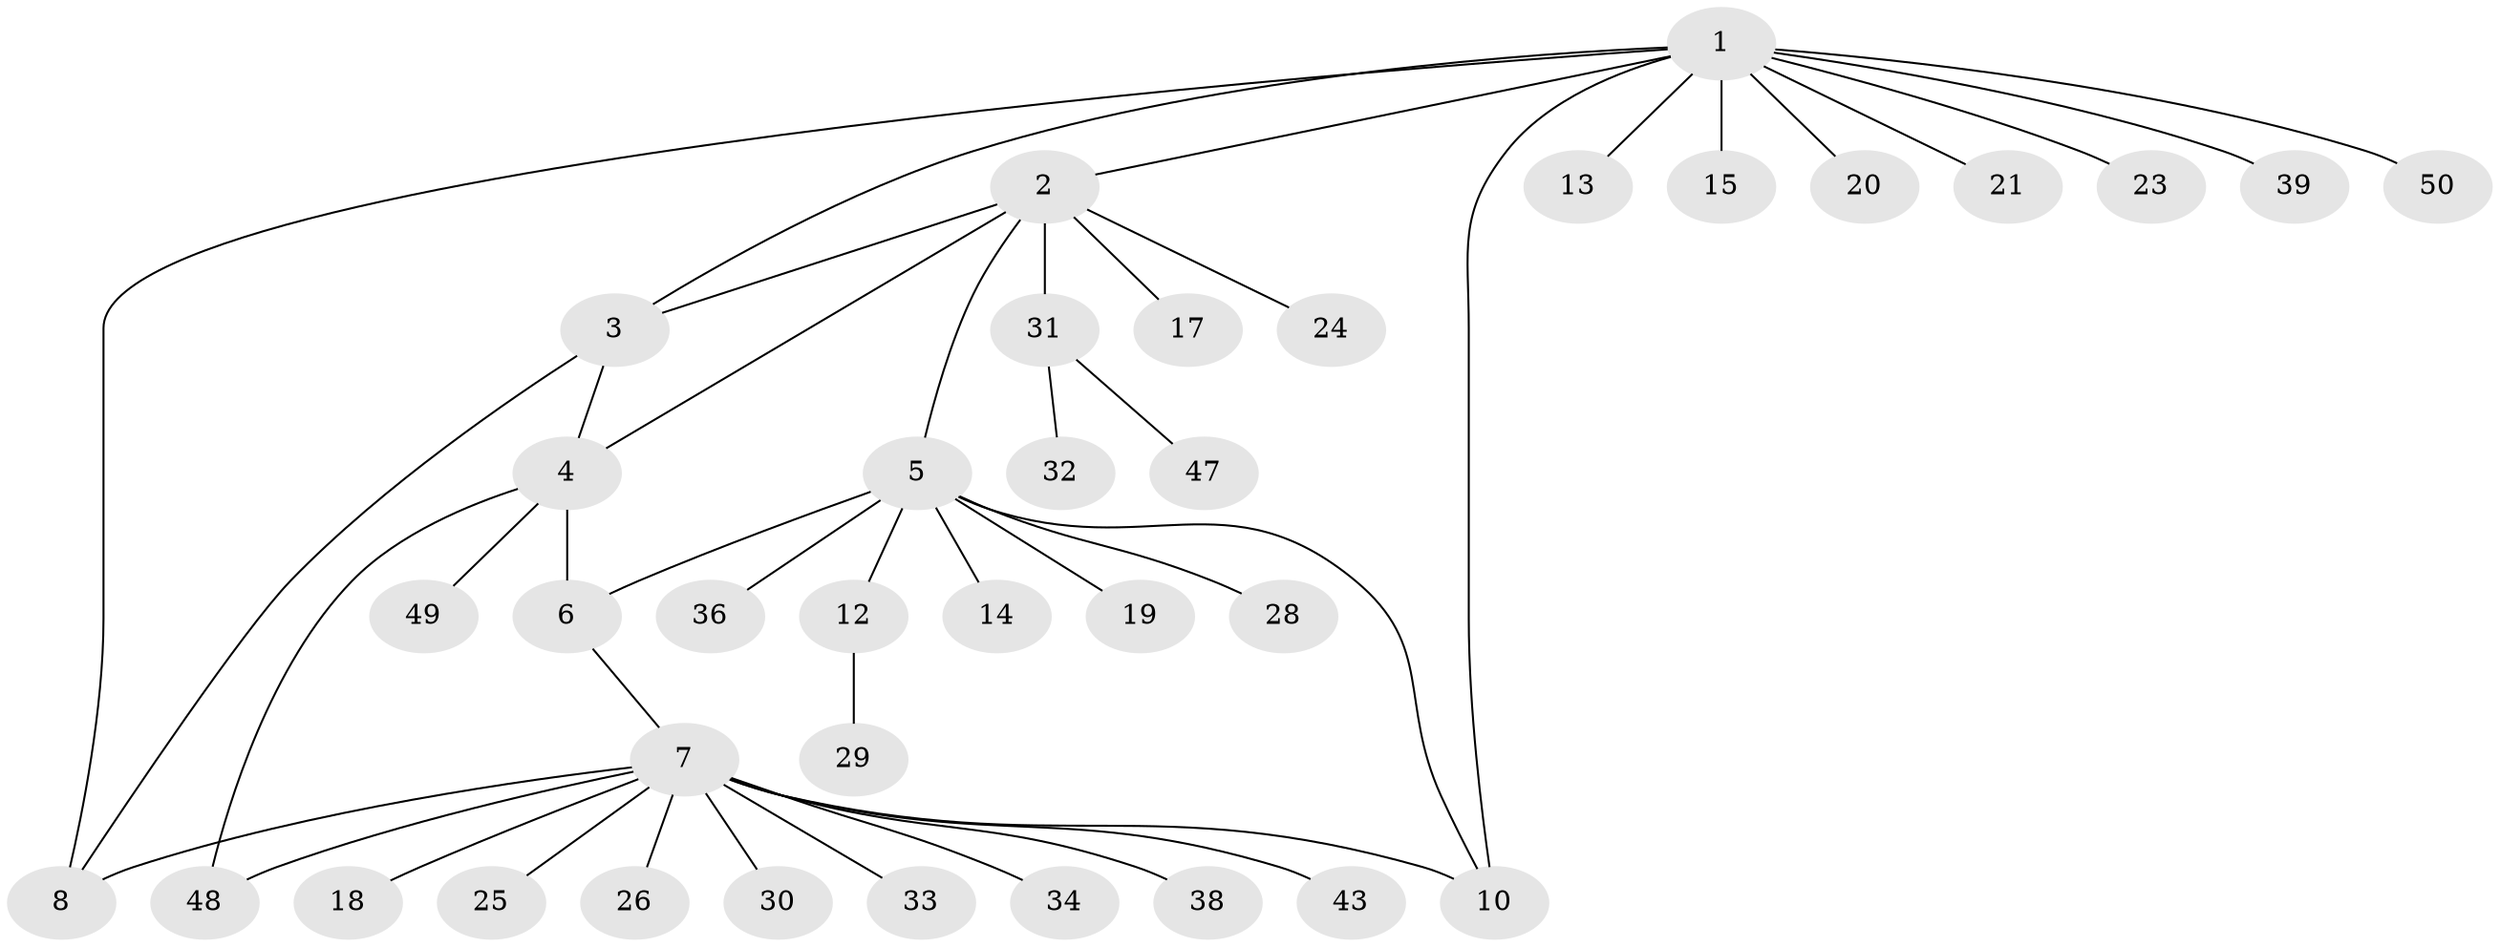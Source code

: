 // original degree distribution, {8: 0.02, 7: 0.02, 5: 0.06, 4: 0.08, 9: 0.04, 3: 0.04, 1: 0.6, 2: 0.14}
// Generated by graph-tools (version 1.1) at 2025/42/03/06/25 10:42:15]
// undirected, 37 vertices, 44 edges
graph export_dot {
graph [start="1"]
  node [color=gray90,style=filled];
  1 [super="+9"];
  2 [super="+22"];
  3 [super="+45"];
  4 [super="+42"];
  5 [super="+37"];
  6 [super="+41"];
  7 [super="+16"];
  8;
  10 [super="+11"];
  12;
  13;
  14;
  15;
  17;
  18;
  19;
  20;
  21;
  23;
  24;
  25;
  26 [super="+27"];
  28;
  29 [super="+35"];
  30;
  31 [super="+46"];
  32 [super="+44"];
  33 [super="+40"];
  34;
  36;
  38;
  39;
  43;
  47;
  48;
  49;
  50;
  1 -- 2;
  1 -- 8;
  1 -- 15;
  1 -- 21;
  1 -- 23;
  1 -- 39;
  1 -- 50;
  1 -- 3;
  1 -- 20;
  1 -- 10;
  1 -- 13;
  2 -- 4;
  2 -- 5;
  2 -- 17;
  2 -- 24;
  2 -- 31;
  2 -- 3;
  3 -- 4;
  3 -- 8;
  4 -- 6;
  4 -- 48;
  4 -- 49;
  5 -- 6;
  5 -- 10;
  5 -- 12;
  5 -- 14;
  5 -- 19;
  5 -- 28;
  5 -- 36;
  6 -- 7;
  7 -- 8;
  7 -- 10;
  7 -- 18;
  7 -- 26;
  7 -- 30;
  7 -- 38;
  7 -- 48;
  7 -- 33;
  7 -- 34;
  7 -- 25;
  7 -- 43;
  12 -- 29;
  31 -- 32;
  31 -- 47;
}
